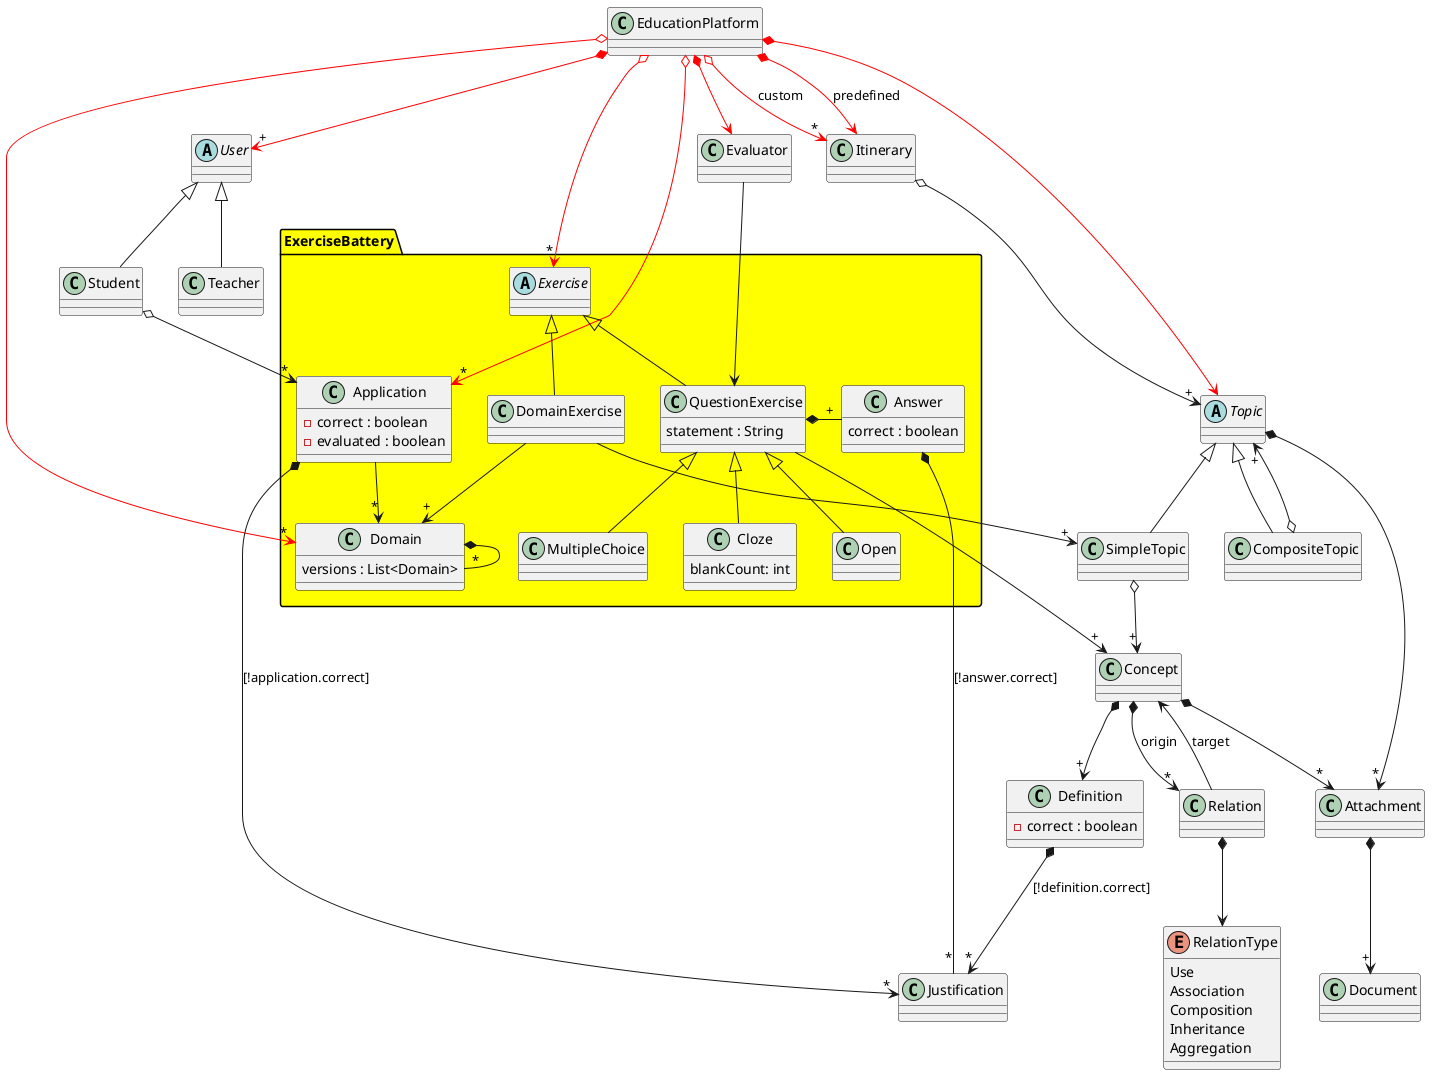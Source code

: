 @startuml EducationPlatformDomain

EducationPlatform *-[#red]-> "+" User
EducationPlatform *-[#red]-> Topic
EducationPlatform *-[#red]-> Itinerary : predefined
EducationPlatform o-[#red]-> "*" Itinerary : custom
EducationPlatform *-[#red]-> Evaluator
EducationPlatform o-[#red]-> "*" ExerciseBattery.Exercise
EducationPlatform o-[#red]-> "*" ExerciseBattery.Domain
EducationPlatform o-[#red]-> "*" ExerciseBattery.Application

abstract User{
}

User <|-- Teacher
User <|-- Student

class Teacher{
}

class Student{
}
Student o--> "*" ExerciseBattery.Application

class Evaluator{
}
Evaluator --> ExerciseBattery.QuestionExercise

class Itinerary {
}
Itinerary o--> "+" Topic

class Definition {
    - correct : boolean
}
Definition *--> "*" Justification:[!definition.correct]

class Justification {
}

abstract Topic{
}
Topic <|-- CompositeTopic
Topic <|-- SimpleTopic
Topic *--> "*" Attachment

class Attachment{
}
Attachment *--> "+" Document

class SimpleTopic{
}
SimpleTopic o--> "+" Concept

class CompositeTopic{
}
CompositeTopic o--> "+" Topic

class Document{}

class Concept{
}
Concept *-down-> "+" Definition
Concept *-down-> "*" Relation : origin
Concept *-down-> "*" Attachment

class Relation {
}
Relation --> Concept : target
Relation *-down-> RelationType

enum RelationType {
    Use
    Association
    Composition
    Inheritance
    Aggregation
} 

package ExerciseBattery #yellow{

    abstract Exercise {
    }
    Exercise <|-- ExerciseBattery.QuestionExercise
    Exercise <|-- DomainExercise

    class DomainExercise{

    }
    DomainExercise --> "+" Domain
    DomainExercise --> "+" SimpleTopic

    class Domain{
        versions : List<Domain>
    }
    Domain *-- "*" Domain
    'Domain *-- "+" ExerciseBattery.Application
   ExerciseBattery.Application --> "*" Domain
    class QuestionExercise{
        statement : String
    }
    QuestionExercise <|-- MultipleChoice
    QuestionExercise <|-- Cloze
    QuestionExercise <|-- Open
    QuestionExercise --> "+" Concept
    QuestionExercise *-left- "+" Answer

    class Answer{
        correct : boolean
    }
    Answer *-- "*" Justification : [!answer.correct]

    class Cloze{
        blankCount: int
    }
    
    class MultipleChoice{
    }

    class Application{
        - correct : boolean
        - evaluated : boolean
    }
    Application *--> "*" Justification:[!application.correct]
}
@enduml